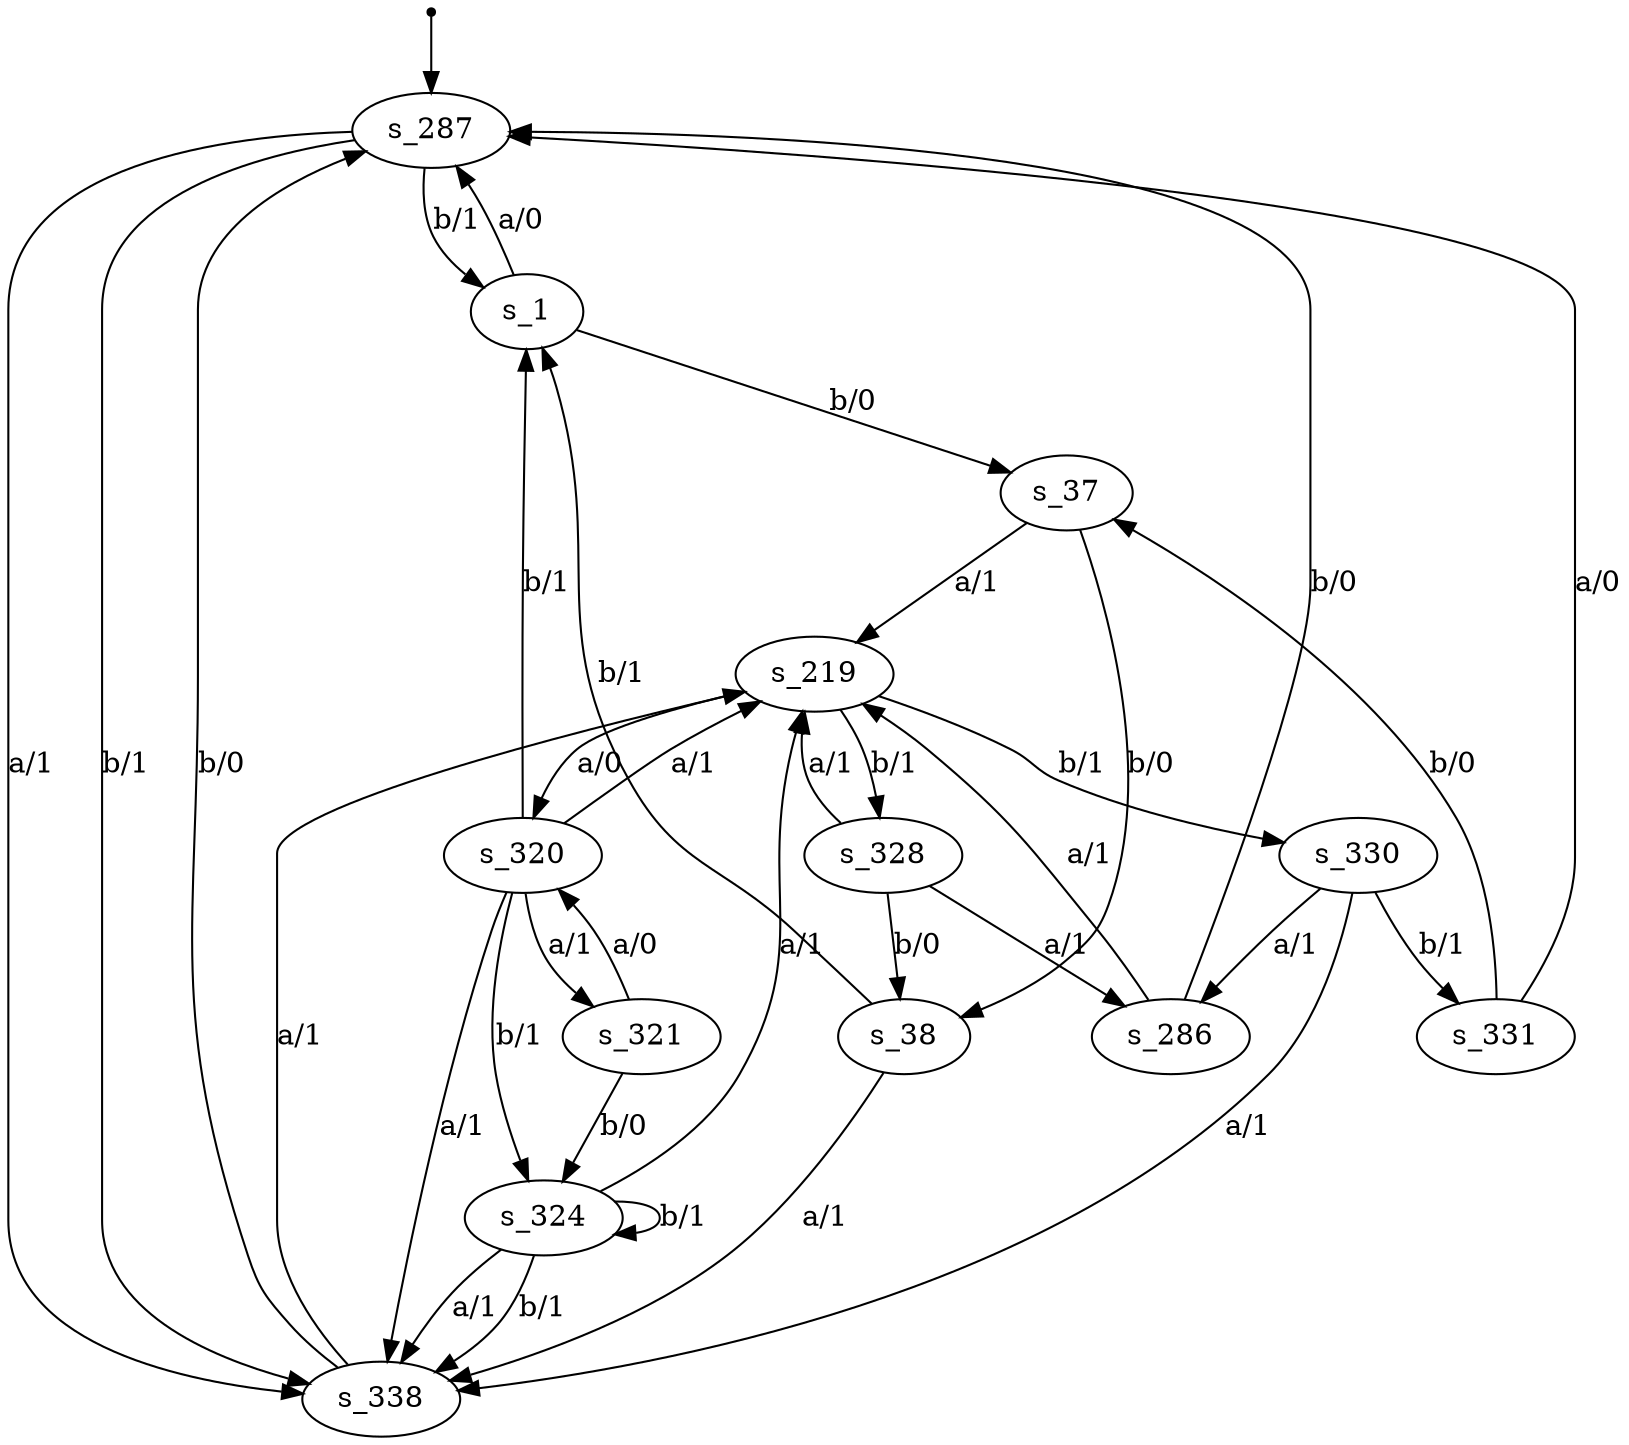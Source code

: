 digraph fsm {
	s_287 [root=true]
	s_1
	s_338
	s_219
	s_320
	s_321
	s_324
	s_37
	s_38
	s_328
	s_330
	s_286
	s_331
	qi [shape = point]
	qi -> s_287
	s_287 -> s_1 [label="b/1"]
	s_1 -> s_287 [label="a/0"]
	s_287 -> s_338 [label="a/1"]
	s_338 -> s_287 [label="b/0"]
	s_287 -> s_338 [label="b/1"]
	s_338 -> s_219 [label="a/1"]
	s_219 -> s_320 [label="a/0"]
	s_320 -> s_321 [label="a/1"]
	s_321 -> s_324 [label="b/0"]
	s_1 -> s_37 [label="b/0"]
	s_37 -> s_219 [label="a/1"]
	s_320 -> s_1 [label="b/1"]
	s_37 -> s_38 [label="b/0"]
	s_38 -> s_338 [label="a/1"]
	s_321 -> s_320 [label="a/0"]
	s_38 -> s_1 [label="b/1"]
	s_219 -> s_328 [label="b/1"]
	s_328 -> s_219 [label="a/1"]
	s_219 -> s_330 [label="b/1"]
	s_330 -> s_338 [label="a/1"]
	s_324 -> s_338 [label="a/1"]
	s_320 -> s_219 [label="a/1"]
	s_328 -> s_286 [label="a/1"]
	s_286 -> s_219 [label="a/1"]
	s_320 -> s_324 [label="b/1"]
	s_330 -> s_331 [label="b/1"]
	s_331 -> s_287 [label="a/0"]
	s_324 -> s_219 [label="a/1"]
	s_328 -> s_38 [label="b/0"]
	s_324 -> s_324 [label="b/1"]
	s_286 -> s_287 [label="b/0"]
	s_331 -> s_37 [label="b/0"]
	s_320 -> s_338 [label="a/1"]
	s_330 -> s_286 [label="a/1"]
	s_324 -> s_338 [label="b/1"]
}
